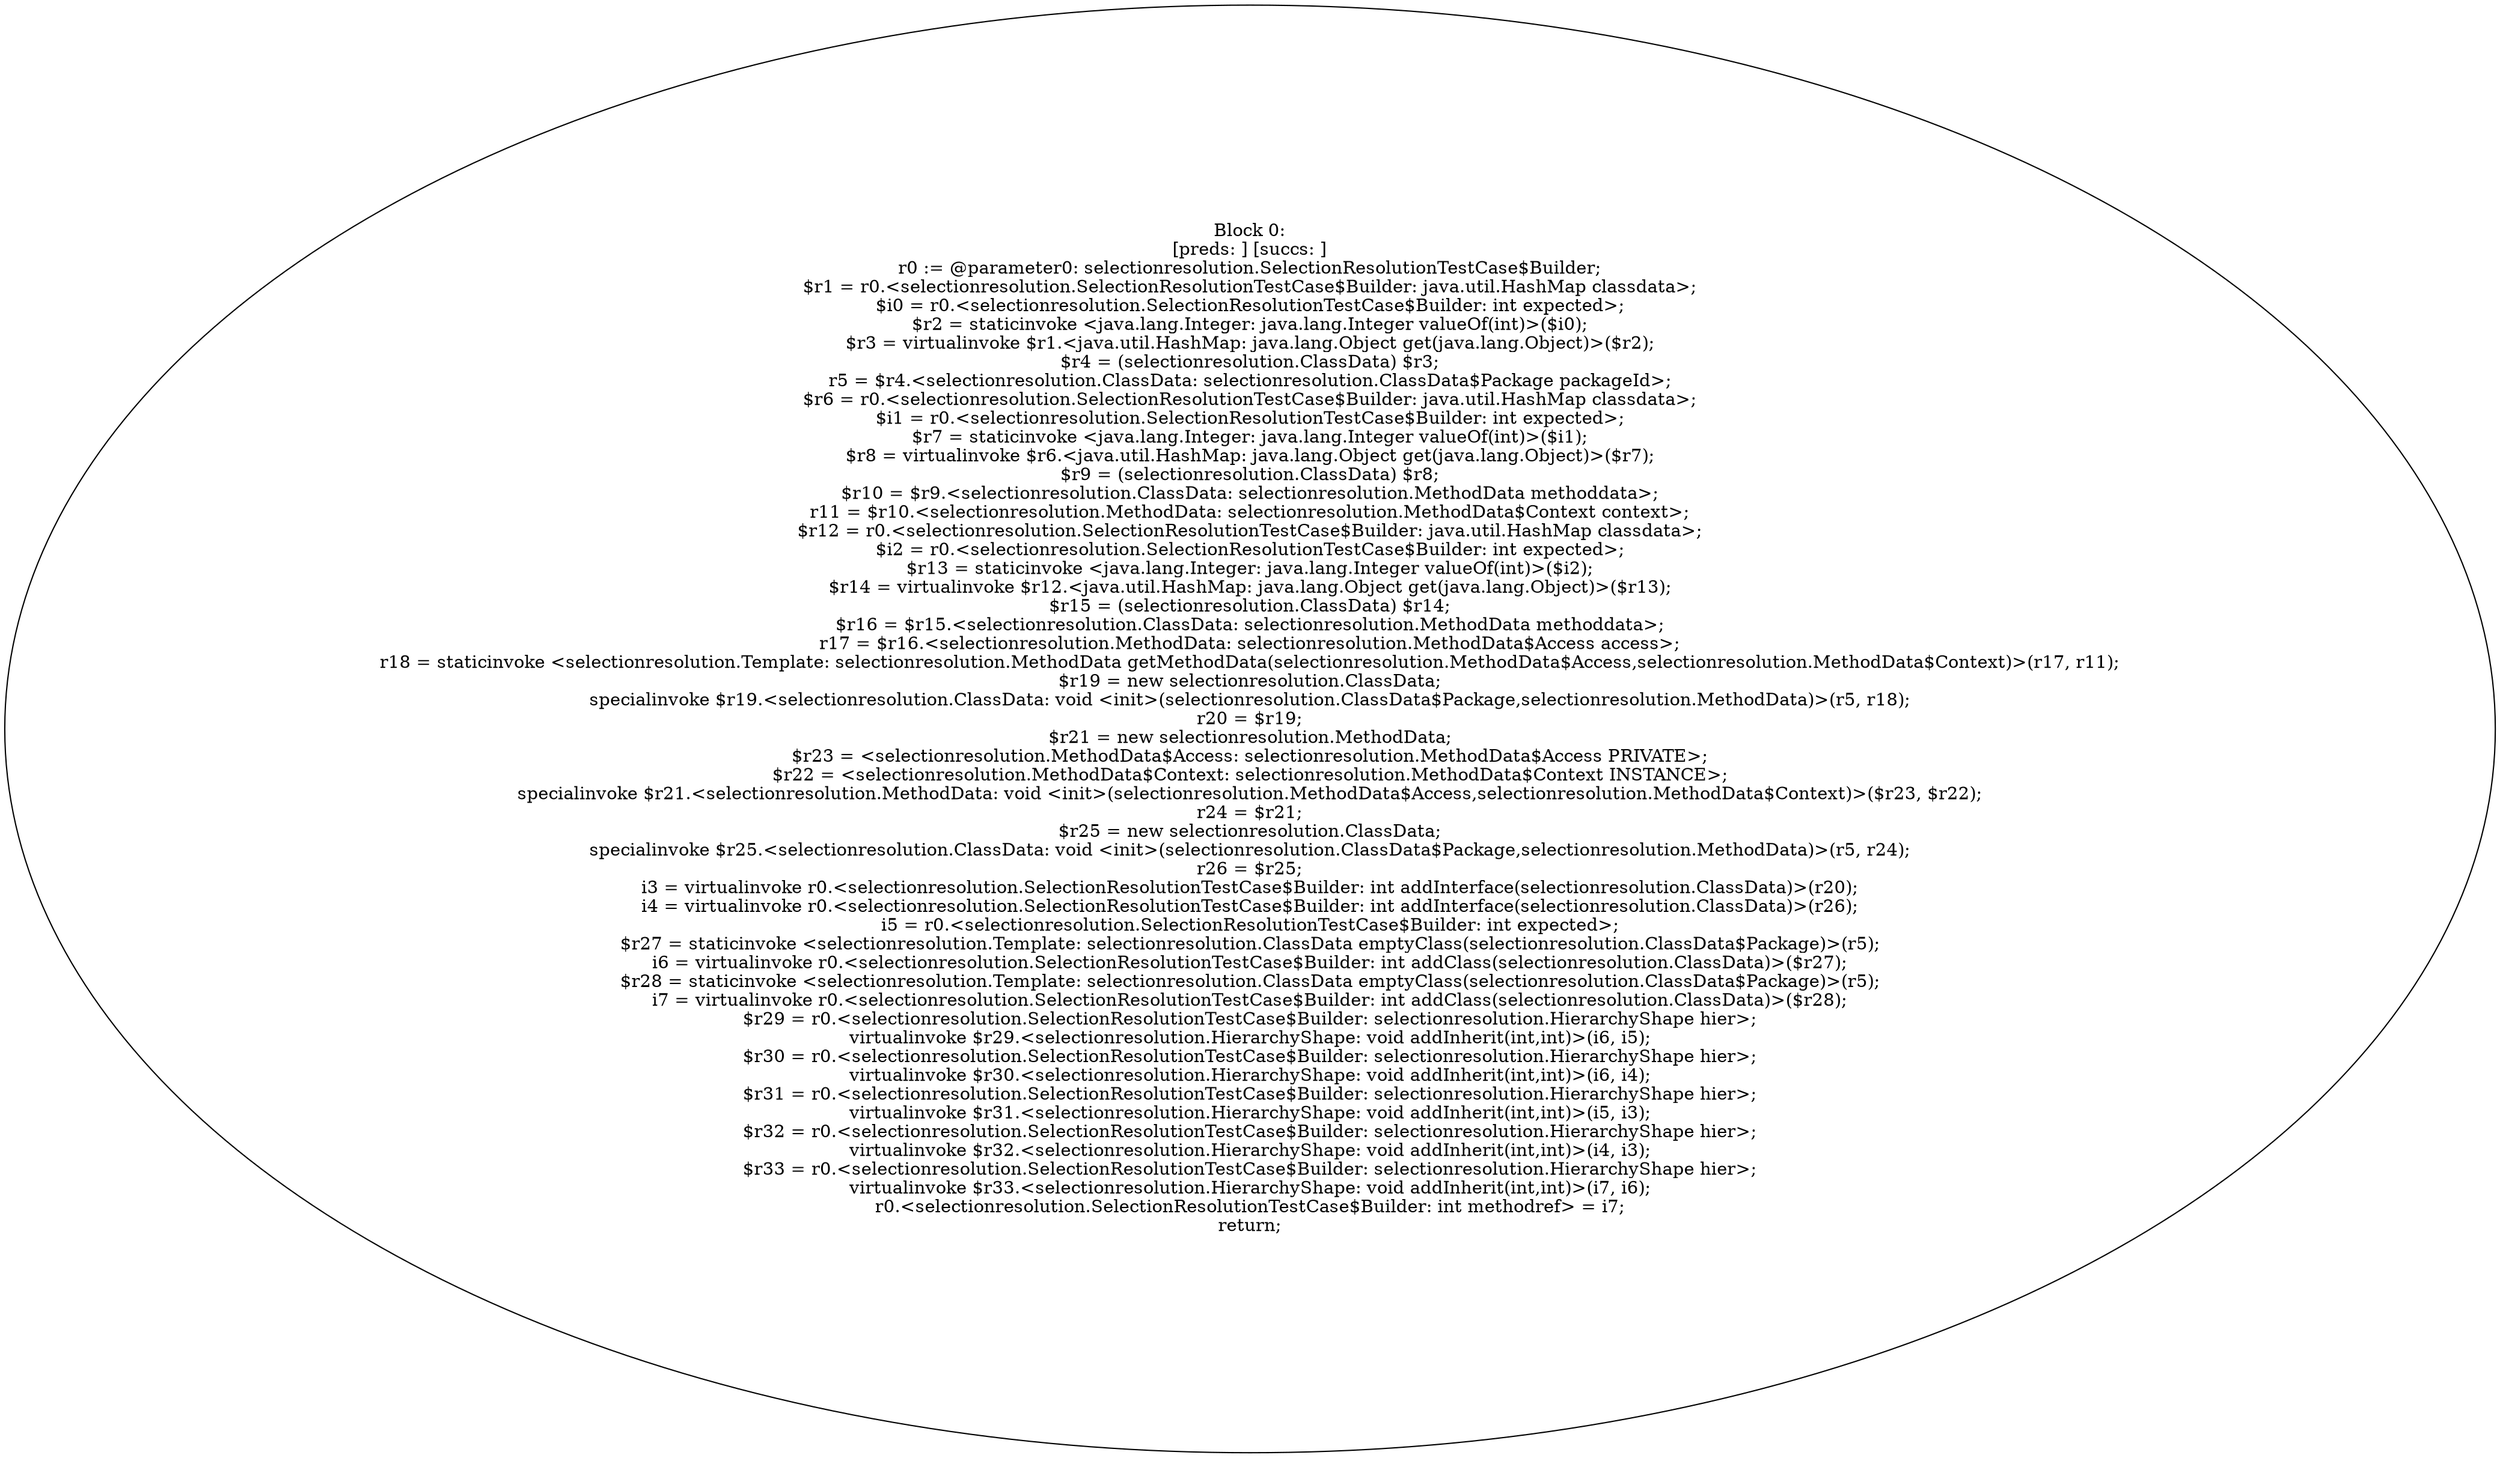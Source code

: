 digraph "unitGraph" {
    "Block 0:
[preds: ] [succs: ]
r0 := @parameter0: selectionresolution.SelectionResolutionTestCase$Builder;
$r1 = r0.<selectionresolution.SelectionResolutionTestCase$Builder: java.util.HashMap classdata>;
$i0 = r0.<selectionresolution.SelectionResolutionTestCase$Builder: int expected>;
$r2 = staticinvoke <java.lang.Integer: java.lang.Integer valueOf(int)>($i0);
$r3 = virtualinvoke $r1.<java.util.HashMap: java.lang.Object get(java.lang.Object)>($r2);
$r4 = (selectionresolution.ClassData) $r3;
r5 = $r4.<selectionresolution.ClassData: selectionresolution.ClassData$Package packageId>;
$r6 = r0.<selectionresolution.SelectionResolutionTestCase$Builder: java.util.HashMap classdata>;
$i1 = r0.<selectionresolution.SelectionResolutionTestCase$Builder: int expected>;
$r7 = staticinvoke <java.lang.Integer: java.lang.Integer valueOf(int)>($i1);
$r8 = virtualinvoke $r6.<java.util.HashMap: java.lang.Object get(java.lang.Object)>($r7);
$r9 = (selectionresolution.ClassData) $r8;
$r10 = $r9.<selectionresolution.ClassData: selectionresolution.MethodData methoddata>;
r11 = $r10.<selectionresolution.MethodData: selectionresolution.MethodData$Context context>;
$r12 = r0.<selectionresolution.SelectionResolutionTestCase$Builder: java.util.HashMap classdata>;
$i2 = r0.<selectionresolution.SelectionResolutionTestCase$Builder: int expected>;
$r13 = staticinvoke <java.lang.Integer: java.lang.Integer valueOf(int)>($i2);
$r14 = virtualinvoke $r12.<java.util.HashMap: java.lang.Object get(java.lang.Object)>($r13);
$r15 = (selectionresolution.ClassData) $r14;
$r16 = $r15.<selectionresolution.ClassData: selectionresolution.MethodData methoddata>;
r17 = $r16.<selectionresolution.MethodData: selectionresolution.MethodData$Access access>;
r18 = staticinvoke <selectionresolution.Template: selectionresolution.MethodData getMethodData(selectionresolution.MethodData$Access,selectionresolution.MethodData$Context)>(r17, r11);
$r19 = new selectionresolution.ClassData;
specialinvoke $r19.<selectionresolution.ClassData: void <init>(selectionresolution.ClassData$Package,selectionresolution.MethodData)>(r5, r18);
r20 = $r19;
$r21 = new selectionresolution.MethodData;
$r23 = <selectionresolution.MethodData$Access: selectionresolution.MethodData$Access PRIVATE>;
$r22 = <selectionresolution.MethodData$Context: selectionresolution.MethodData$Context INSTANCE>;
specialinvoke $r21.<selectionresolution.MethodData: void <init>(selectionresolution.MethodData$Access,selectionresolution.MethodData$Context)>($r23, $r22);
r24 = $r21;
$r25 = new selectionresolution.ClassData;
specialinvoke $r25.<selectionresolution.ClassData: void <init>(selectionresolution.ClassData$Package,selectionresolution.MethodData)>(r5, r24);
r26 = $r25;
i3 = virtualinvoke r0.<selectionresolution.SelectionResolutionTestCase$Builder: int addInterface(selectionresolution.ClassData)>(r20);
i4 = virtualinvoke r0.<selectionresolution.SelectionResolutionTestCase$Builder: int addInterface(selectionresolution.ClassData)>(r26);
i5 = r0.<selectionresolution.SelectionResolutionTestCase$Builder: int expected>;
$r27 = staticinvoke <selectionresolution.Template: selectionresolution.ClassData emptyClass(selectionresolution.ClassData$Package)>(r5);
i6 = virtualinvoke r0.<selectionresolution.SelectionResolutionTestCase$Builder: int addClass(selectionresolution.ClassData)>($r27);
$r28 = staticinvoke <selectionresolution.Template: selectionresolution.ClassData emptyClass(selectionresolution.ClassData$Package)>(r5);
i7 = virtualinvoke r0.<selectionresolution.SelectionResolutionTestCase$Builder: int addClass(selectionresolution.ClassData)>($r28);
$r29 = r0.<selectionresolution.SelectionResolutionTestCase$Builder: selectionresolution.HierarchyShape hier>;
virtualinvoke $r29.<selectionresolution.HierarchyShape: void addInherit(int,int)>(i6, i5);
$r30 = r0.<selectionresolution.SelectionResolutionTestCase$Builder: selectionresolution.HierarchyShape hier>;
virtualinvoke $r30.<selectionresolution.HierarchyShape: void addInherit(int,int)>(i6, i4);
$r31 = r0.<selectionresolution.SelectionResolutionTestCase$Builder: selectionresolution.HierarchyShape hier>;
virtualinvoke $r31.<selectionresolution.HierarchyShape: void addInherit(int,int)>(i5, i3);
$r32 = r0.<selectionresolution.SelectionResolutionTestCase$Builder: selectionresolution.HierarchyShape hier>;
virtualinvoke $r32.<selectionresolution.HierarchyShape: void addInherit(int,int)>(i4, i3);
$r33 = r0.<selectionresolution.SelectionResolutionTestCase$Builder: selectionresolution.HierarchyShape hier>;
virtualinvoke $r33.<selectionresolution.HierarchyShape: void addInherit(int,int)>(i7, i6);
r0.<selectionresolution.SelectionResolutionTestCase$Builder: int methodref> = i7;
return;
"
}
